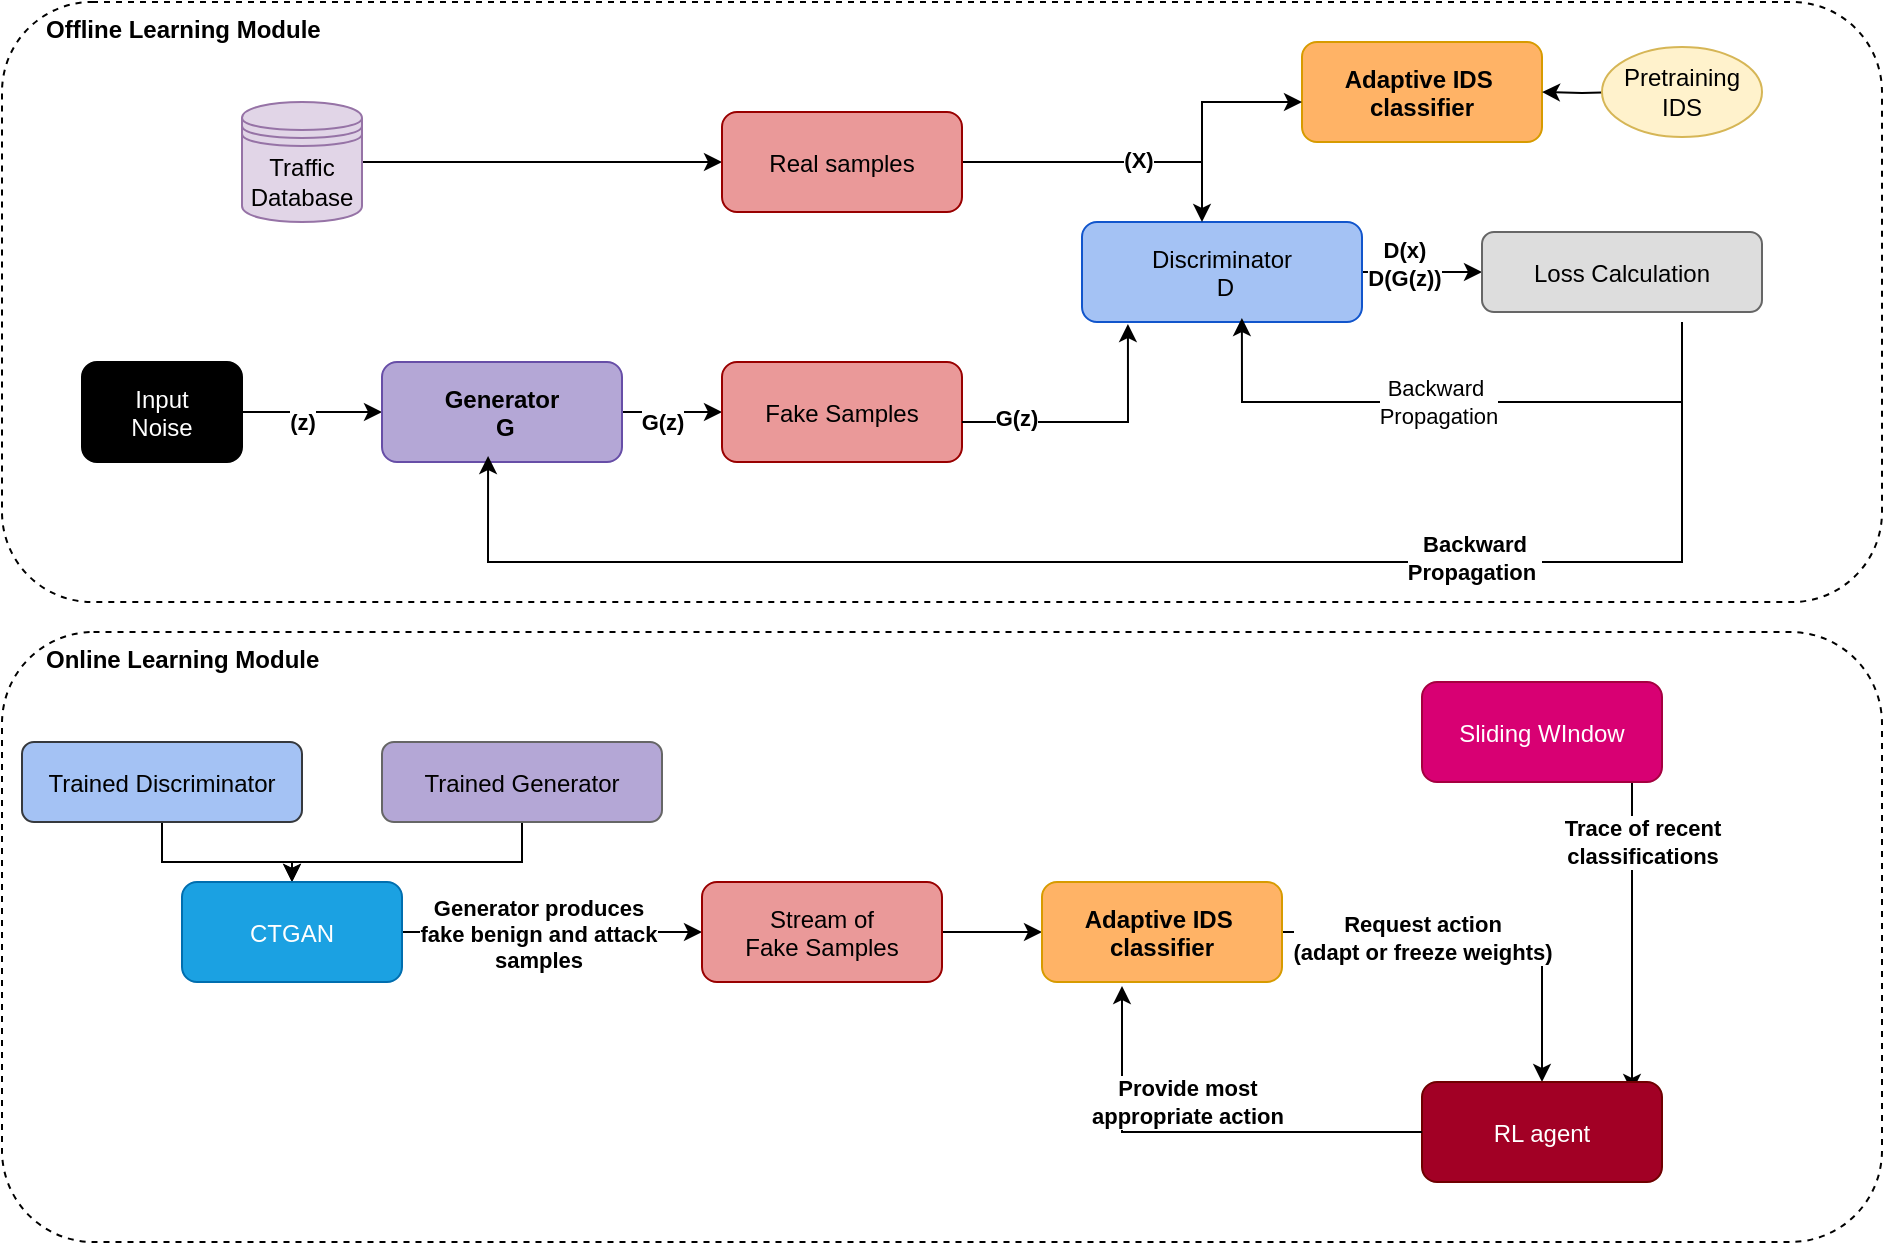 <mxfile version="27.2.0" pages="2">
  <diagram id="page1" name="IDS + CTGAN Architecture">
    <mxGraphModel dx="872" dy="431" grid="1" gridSize="10" guides="1" tooltips="1" connect="1" arrows="1" fold="1" page="1" pageScale="1" pageWidth="1600" pageHeight="1200" math="0" shadow="0">
      <root>
        <mxCell id="0" />
        <mxCell id="1" parent="0" />
        <mxCell id="t3-W-BU6V8NNKBP7q3ZB-20" value="" style="rounded=1;dashed=1;fillColor=none;strokeColor=#000000;" parent="1" vertex="1">
          <mxGeometry x="40" y="345" width="940" height="305" as="geometry" />
        </mxCell>
        <mxCell id="boxIDS" value="" style="rounded=1;dashed=1;fillColor=none;strokeColor=#000000;" parent="1" vertex="1">
          <mxGeometry x="40" y="30" width="940" height="300" as="geometry" />
        </mxCell>
        <mxCell id="labIDS" value="Offline Learning Module" style="text;html=1;fontStyle=1;fillColor=none;strokeColor=none;" parent="1" vertex="1">
          <mxGeometry x="60" y="30" width="100" height="20" as="geometry" />
        </mxCell>
        <mxCell id="ids" value="Adaptive IDS &#xa;classifier" style="rounded=1;fillColor=#ffb366;strokeColor=#d79b00;fontStyle=1;" parent="1" vertex="1">
          <mxGeometry x="690" y="50" width="120" height="50" as="geometry" />
        </mxCell>
        <mxCell id="4" style="endArrow=block;" parent="1" edge="1">
          <mxGeometry relative="1" as="geometry" />
        </mxCell>
        <mxCell id="8kCb_KNf4K_WgnJwePz0-16" value="" style="edgeStyle=orthogonalEdgeStyle;rounded=0;orthogonalLoop=1;jettySize=auto;html=1;" parent="1" source="8kCb_KNf4K_WgnJwePz0-12" target="8kCb_KNf4K_WgnJwePz0-13" edge="1">
          <mxGeometry relative="1" as="geometry" />
        </mxCell>
        <mxCell id="8kCb_KNf4K_WgnJwePz0-20" value="&lt;b&gt;(z)&lt;/b&gt;" style="edgeLabel;html=1;align=center;verticalAlign=middle;resizable=0;points=[];" parent="8kCb_KNf4K_WgnJwePz0-16" vertex="1" connectable="0">
          <mxGeometry x="-0.1" y="-2" relative="1" as="geometry">
            <mxPoint x="-2" y="3" as="offset" />
          </mxGeometry>
        </mxCell>
        <mxCell id="8kCb_KNf4K_WgnJwePz0-12" value="Input&#xa;Noise" style="rounded=1;fillColor=#000000;fontColor=#ffffff;" parent="1" vertex="1">
          <mxGeometry x="80" y="210" width="80" height="50" as="geometry" />
        </mxCell>
        <mxCell id="8kCb_KNf4K_WgnJwePz0-21" value="" style="edgeStyle=orthogonalEdgeStyle;rounded=0;orthogonalLoop=1;jettySize=auto;html=1;" parent="1" source="8kCb_KNf4K_WgnJwePz0-13" target="8kCb_KNf4K_WgnJwePz0-14" edge="1">
          <mxGeometry relative="1" as="geometry" />
        </mxCell>
        <mxCell id="8kCb_KNf4K_WgnJwePz0-23" value="&lt;b&gt;G(z)&lt;/b&gt;" style="edgeLabel;html=1;align=center;verticalAlign=middle;resizable=0;points=[];" parent="8kCb_KNf4K_WgnJwePz0-21" vertex="1" connectable="0">
          <mxGeometry x="-0.05" y="-1" relative="1" as="geometry">
            <mxPoint x="-4" y="4" as="offset" />
          </mxGeometry>
        </mxCell>
        <mxCell id="8kCb_KNf4K_WgnJwePz0-13" value="Generator&#xa; G" style="rounded=1;fillColor=#b4a7d6;strokeColor=#674ea7;fontStyle=1;" parent="1" vertex="1">
          <mxGeometry x="230" y="210" width="120" height="50" as="geometry" />
        </mxCell>
        <mxCell id="8kCb_KNf4K_WgnJwePz0-14" value="Fake Samples" style="rounded=1;fillColor=#ea9999;strokeColor=#990000;" parent="1" vertex="1">
          <mxGeometry x="400" y="210" width="120" height="50" as="geometry" />
        </mxCell>
        <mxCell id="8kCb_KNf4K_WgnJwePz0-43" value="" style="edgeStyle=orthogonalEdgeStyle;rounded=0;orthogonalLoop=1;jettySize=auto;html=1;" parent="1" source="8kCb_KNf4K_WgnJwePz0-15" target="8kCb_KNf4K_WgnJwePz0-42" edge="1">
          <mxGeometry relative="1" as="geometry" />
        </mxCell>
        <mxCell id="8kCb_KNf4K_WgnJwePz0-44" value="&lt;b&gt;D(x)&lt;/b&gt;&lt;div&gt;&lt;b&gt;D(G(z))&lt;/b&gt;&lt;/div&gt;" style="edgeLabel;html=1;align=center;verticalAlign=middle;resizable=0;points=[];" parent="8kCb_KNf4K_WgnJwePz0-43" vertex="1" connectable="0">
          <mxGeometry x="-0.3" y="4" relative="1" as="geometry">
            <mxPoint as="offset" />
          </mxGeometry>
        </mxCell>
        <mxCell id="8kCb_KNf4K_WgnJwePz0-15" value="Discriminator&#xa; D" style="rounded=1;fillColor=#a4c2f4;strokeColor=#1155cc;" parent="1" vertex="1">
          <mxGeometry x="580" y="140" width="140" height="50" as="geometry" />
        </mxCell>
        <mxCell id="8kCb_KNf4K_WgnJwePz0-26" value="" style="edgeStyle=orthogonalEdgeStyle;rounded=0;orthogonalLoop=1;jettySize=auto;html=1;" parent="1" source="8kCb_KNf4K_WgnJwePz0-24" target="8kCb_KNf4K_WgnJwePz0-25" edge="1">
          <mxGeometry relative="1" as="geometry" />
        </mxCell>
        <mxCell id="8kCb_KNf4K_WgnJwePz0-24" value="Traffic&lt;div&gt;Database&lt;/div&gt;" style="shape=datastore;whiteSpace=wrap;html=1;fillColor=#e1d5e7;strokeColor=#9673a6;" parent="1" vertex="1">
          <mxGeometry x="160" y="80" width="60" height="60" as="geometry" />
        </mxCell>
        <mxCell id="8kCb_KNf4K_WgnJwePz0-27" value="" style="edgeStyle=orthogonalEdgeStyle;rounded=0;orthogonalLoop=1;jettySize=auto;html=1;" parent="1" source="8kCb_KNf4K_WgnJwePz0-25" target="8kCb_KNf4K_WgnJwePz0-15" edge="1">
          <mxGeometry relative="1" as="geometry">
            <Array as="points">
              <mxPoint x="640" y="110" />
            </Array>
          </mxGeometry>
        </mxCell>
        <mxCell id="8kCb_KNf4K_WgnJwePz0-31" value="&lt;b&gt;&lt;font&gt;(X)&lt;/font&gt;&lt;/b&gt;" style="edgeLabel;html=1;align=center;verticalAlign=middle;resizable=0;points=[];" parent="8kCb_KNf4K_WgnJwePz0-27" vertex="1" connectable="0">
          <mxGeometry x="0.173" y="1" relative="1" as="geometry">
            <mxPoint as="offset" />
          </mxGeometry>
        </mxCell>
        <mxCell id="8kCb_KNf4K_WgnJwePz0-25" value="Real samples" style="rounded=1;fillColor=#ea9999;strokeColor=#990000;" parent="1" vertex="1">
          <mxGeometry x="400" y="85" width="120" height="50" as="geometry" />
        </mxCell>
        <mxCell id="8kCb_KNf4K_WgnJwePz0-30" value="" style="endArrow=classic;html=1;rounded=0;entryX=0.164;entryY=1.02;entryDx=0;entryDy=0;entryPerimeter=0;" parent="1" target="8kCb_KNf4K_WgnJwePz0-15" edge="1">
          <mxGeometry width="50" height="50" relative="1" as="geometry">
            <mxPoint x="520" y="240" as="sourcePoint" />
            <mxPoint x="570" y="190" as="targetPoint" />
            <Array as="points">
              <mxPoint x="603" y="240" />
            </Array>
          </mxGeometry>
        </mxCell>
        <mxCell id="8kCb_KNf4K_WgnJwePz0-32" value="&lt;b&gt;G(z)&lt;/b&gt;" style="edgeLabel;html=1;align=center;verticalAlign=middle;resizable=0;points=[];" parent="8kCb_KNf4K_WgnJwePz0-30" vertex="1" connectable="0">
          <mxGeometry x="0.127" y="2" relative="1" as="geometry">
            <mxPoint x="-48" as="offset" />
          </mxGeometry>
        </mxCell>
        <mxCell id="8kCb_KNf4K_WgnJwePz0-42" value="Loss Calculation" style="rounded=1;fillColor=#dddddd;strokeColor=#666666;" parent="1" vertex="1">
          <mxGeometry x="780" y="145" width="140" height="40" as="geometry" />
        </mxCell>
        <mxCell id="8kCb_KNf4K_WgnJwePz0-47" value="" style="endArrow=classic;html=1;rounded=0;entryX=0;entryY=0.6;entryDx=0;entryDy=0;entryPerimeter=0;" parent="1" target="ids" edge="1">
          <mxGeometry width="50" height="50" relative="1" as="geometry">
            <mxPoint x="640" y="110" as="sourcePoint" />
            <mxPoint x="690" y="60" as="targetPoint" />
            <Array as="points">
              <mxPoint x="640" y="80" />
            </Array>
          </mxGeometry>
        </mxCell>
        <mxCell id="8kCb_KNf4K_WgnJwePz0-49" value="" style="edgeStyle=orthogonalEdgeStyle;rounded=0;orthogonalLoop=1;jettySize=auto;html=1;" parent="1" target="ids" edge="1">
          <mxGeometry relative="1" as="geometry">
            <mxPoint x="850" y="75" as="sourcePoint" />
          </mxGeometry>
        </mxCell>
        <mxCell id="8kCb_KNf4K_WgnJwePz0-50" value="" style="endArrow=classic;html=1;rounded=0;entryX=0.442;entryY=0.94;entryDx=0;entryDy=0;entryPerimeter=0;" parent="1" target="8kCb_KNf4K_WgnJwePz0-13" edge="1">
          <mxGeometry width="50" height="50" relative="1" as="geometry">
            <mxPoint x="880" y="190" as="sourcePoint" />
            <mxPoint x="610" y="260" as="targetPoint" />
            <Array as="points">
              <mxPoint x="880" y="310" />
              <mxPoint x="283" y="310" />
            </Array>
          </mxGeometry>
        </mxCell>
        <mxCell id="8kCb_KNf4K_WgnJwePz0-51" value="&lt;b&gt;Backward&lt;/b&gt;&lt;div&gt;&lt;b&gt;Propagation&amp;nbsp;&lt;/b&gt;&lt;/div&gt;" style="edgeLabel;html=1;align=center;verticalAlign=middle;resizable=0;points=[];" parent="8kCb_KNf4K_WgnJwePz0-50" vertex="1" connectable="0">
          <mxGeometry x="-0.417" y="-2" relative="1" as="geometry">
            <mxPoint as="offset" />
          </mxGeometry>
        </mxCell>
        <mxCell id="8kCb_KNf4K_WgnJwePz0-52" value="" style="endArrow=classic;html=1;rounded=0;entryX=0.571;entryY=0.96;entryDx=0;entryDy=0;entryPerimeter=0;" parent="1" target="8kCb_KNf4K_WgnJwePz0-15" edge="1">
          <mxGeometry width="50" height="50" relative="1" as="geometry">
            <mxPoint x="880" y="230" as="sourcePoint" />
            <mxPoint x="690" y="210" as="targetPoint" />
            <Array as="points">
              <mxPoint x="660" y="230" />
            </Array>
          </mxGeometry>
        </mxCell>
        <mxCell id="fAszUFgawFRJL8DUQpxN-4" value="Backward&amp;nbsp;&lt;div&gt;Propagation&lt;/div&gt;" style="edgeLabel;html=1;align=center;verticalAlign=middle;resizable=0;points=[];" vertex="1" connectable="0" parent="8kCb_KNf4K_WgnJwePz0-52">
          <mxGeometry x="-0.069" relative="1" as="geometry">
            <mxPoint as="offset" />
          </mxGeometry>
        </mxCell>
        <mxCell id="t3-W-BU6V8NNKBP7q3ZB-7" value="" style="edgeStyle=orthogonalEdgeStyle;rounded=0;orthogonalLoop=1;jettySize=auto;html=1;" parent="1" source="t3-W-BU6V8NNKBP7q3ZB-4" target="t3-W-BU6V8NNKBP7q3ZB-6" edge="1">
          <mxGeometry relative="1" as="geometry" />
        </mxCell>
        <mxCell id="t3-W-BU6V8NNKBP7q3ZB-4" value="Trained Discriminator" style="rounded=1;fillColor=#A4C2F4;strokeColor=#36393d;" parent="1" vertex="1">
          <mxGeometry x="50" y="400" width="140" height="40" as="geometry" />
        </mxCell>
        <mxCell id="t3-W-BU6V8NNKBP7q3ZB-8" value="" style="edgeStyle=orthogonalEdgeStyle;rounded=0;orthogonalLoop=1;jettySize=auto;html=1;" parent="1" source="t3-W-BU6V8NNKBP7q3ZB-5" target="t3-W-BU6V8NNKBP7q3ZB-6" edge="1">
          <mxGeometry relative="1" as="geometry">
            <Array as="points">
              <mxPoint x="300" y="460" />
              <mxPoint x="185" y="460" />
            </Array>
          </mxGeometry>
        </mxCell>
        <mxCell id="t3-W-BU6V8NNKBP7q3ZB-5" value="Trained Generator" style="rounded=1;fillColor=#B4A7D6;strokeColor=#666666;" parent="1" vertex="1">
          <mxGeometry x="230" y="400" width="140" height="40" as="geometry" />
        </mxCell>
        <mxCell id="t3-W-BU6V8NNKBP7q3ZB-10" value="" style="edgeStyle=orthogonalEdgeStyle;rounded=0;orthogonalLoop=1;jettySize=auto;html=1;" parent="1" source="t3-W-BU6V8NNKBP7q3ZB-6" target="t3-W-BU6V8NNKBP7q3ZB-9" edge="1">
          <mxGeometry relative="1" as="geometry" />
        </mxCell>
        <mxCell id="t3-W-BU6V8NNKBP7q3ZB-22" value="&lt;b&gt;&lt;font&gt;Generator produces&lt;br&gt;fake benign and attack&lt;/font&gt;&lt;/b&gt;&lt;div&gt;&lt;b&gt;&lt;font&gt;samples&lt;/font&gt;&lt;/b&gt;&lt;/div&gt;" style="edgeLabel;html=1;align=center;verticalAlign=middle;resizable=0;points=[];" parent="t3-W-BU6V8NNKBP7q3ZB-10" vertex="1" connectable="0">
          <mxGeometry x="-0.1" y="-1" relative="1" as="geometry">
            <mxPoint as="offset" />
          </mxGeometry>
        </mxCell>
        <mxCell id="t3-W-BU6V8NNKBP7q3ZB-6" value="CTGAN" style="rounded=1;fillColor=#1ba1e2;fontColor=#ffffff;strokeColor=#006EAF;" parent="1" vertex="1">
          <mxGeometry x="130" y="470" width="110" height="50" as="geometry" />
        </mxCell>
        <mxCell id="t3-W-BU6V8NNKBP7q3ZB-12" value="" style="edgeStyle=orthogonalEdgeStyle;rounded=0;orthogonalLoop=1;jettySize=auto;html=1;" parent="1" source="t3-W-BU6V8NNKBP7q3ZB-9" target="t3-W-BU6V8NNKBP7q3ZB-11" edge="1">
          <mxGeometry relative="1" as="geometry" />
        </mxCell>
        <mxCell id="t3-W-BU6V8NNKBP7q3ZB-9" value="Stream of&#xa;Fake Samples" style="rounded=1;fillColor=#ea9999;strokeColor=#990000;" parent="1" vertex="1">
          <mxGeometry x="390" y="470" width="120" height="50" as="geometry" />
        </mxCell>
        <mxCell id="t3-W-BU6V8NNKBP7q3ZB-18" value="" style="edgeStyle=orthogonalEdgeStyle;rounded=0;orthogonalLoop=1;jettySize=auto;html=1;" parent="1" source="t3-W-BU6V8NNKBP7q3ZB-11" target="t3-W-BU6V8NNKBP7q3ZB-14" edge="1">
          <mxGeometry relative="1" as="geometry" />
        </mxCell>
        <mxCell id="t3-W-BU6V8NNKBP7q3ZB-24" value="&lt;b&gt;Request action&lt;/b&gt;&lt;div&gt;&lt;b&gt;(adapt or freeze weights)&lt;/b&gt;&lt;/div&gt;" style="edgeLabel;html=1;align=center;verticalAlign=middle;resizable=0;points=[];" parent="t3-W-BU6V8NNKBP7q3ZB-18" vertex="1" connectable="0">
          <mxGeometry x="0.072" y="2" relative="1" as="geometry">
            <mxPoint x="-40" y="5" as="offset" />
          </mxGeometry>
        </mxCell>
        <mxCell id="t3-W-BU6V8NNKBP7q3ZB-11" value="Adaptive IDS &#xa;classifier" style="rounded=1;fillColor=#ffb366;strokeColor=#d79b00;fontStyle=1;" parent="1" vertex="1">
          <mxGeometry x="560" y="470" width="120" height="50" as="geometry" />
        </mxCell>
        <mxCell id="t3-W-BU6V8NNKBP7q3ZB-17" value="" style="edgeStyle=orthogonalEdgeStyle;rounded=0;orthogonalLoop=1;jettySize=auto;html=1;entryX=0.875;entryY=0.1;entryDx=0;entryDy=0;entryPerimeter=0;" parent="1" source="t3-W-BU6V8NNKBP7q3ZB-13" target="t3-W-BU6V8NNKBP7q3ZB-14" edge="1">
          <mxGeometry relative="1" as="geometry">
            <Array as="points">
              <mxPoint x="855" y="460" />
              <mxPoint x="855" y="460" />
            </Array>
          </mxGeometry>
        </mxCell>
        <mxCell id="t3-W-BU6V8NNKBP7q3ZB-23" value="&lt;b&gt;Trace of recent&lt;/b&gt;&lt;div&gt;&lt;b&gt;classifications&lt;/b&gt;&lt;/div&gt;" style="edgeLabel;html=1;align=center;verticalAlign=middle;resizable=0;points=[];" parent="t3-W-BU6V8NNKBP7q3ZB-17" vertex="1" connectable="0">
          <mxGeometry x="0.106" relative="1" as="geometry">
            <mxPoint x="5" y="-56" as="offset" />
          </mxGeometry>
        </mxCell>
        <mxCell id="t3-W-BU6V8NNKBP7q3ZB-13" value="Sliding WIndow" style="rounded=1;fillColor=#d80073;strokeColor=#A50040;fontColor=#ffffff;" parent="1" vertex="1">
          <mxGeometry x="750" y="370" width="120" height="50" as="geometry" />
        </mxCell>
        <mxCell id="t3-W-BU6V8NNKBP7q3ZB-14" value="RL agent" style="rounded=1;fillColor=#a20025;strokeColor=#6F0000;fontColor=#ffffff;" parent="1" vertex="1">
          <mxGeometry x="750" y="570" width="120" height="50" as="geometry" />
        </mxCell>
        <mxCell id="t3-W-BU6V8NNKBP7q3ZB-19" value="" style="endArrow=classic;html=1;rounded=0;exitX=0;exitY=0.5;exitDx=0;exitDy=0;" parent="1" source="t3-W-BU6V8NNKBP7q3ZB-14" edge="1">
          <mxGeometry width="50" height="50" relative="1" as="geometry">
            <mxPoint x="490" y="600" as="sourcePoint" />
            <mxPoint x="600" y="522" as="targetPoint" />
            <Array as="points">
              <mxPoint x="600" y="595" />
            </Array>
          </mxGeometry>
        </mxCell>
        <mxCell id="t3-W-BU6V8NNKBP7q3ZB-25" value="&lt;b&gt;Provide most&amp;nbsp;&lt;/b&gt;&lt;div&gt;&lt;b&gt;appropriate action&amp;nbsp;&lt;/b&gt;&lt;/div&gt;" style="edgeLabel;html=1;align=center;verticalAlign=middle;resizable=0;points=[];" parent="t3-W-BU6V8NNKBP7q3ZB-19" vertex="1" connectable="0">
          <mxGeometry x="0.041" relative="1" as="geometry">
            <mxPoint y="-15" as="offset" />
          </mxGeometry>
        </mxCell>
        <mxCell id="t3-W-BU6V8NNKBP7q3ZB-21" value="Online Learning Module" style="text;html=1;fontStyle=1;fillColor=none;strokeColor=none;" parent="1" vertex="1">
          <mxGeometry x="60" y="345" width="100" height="20" as="geometry" />
        </mxCell>
        <mxCell id="fAszUFgawFRJL8DUQpxN-6" value="Pretraining&lt;div&gt;IDS&lt;/div&gt;" style="ellipse;whiteSpace=wrap;html=1;fillColor=#fff2cc;strokeColor=#d6b656;" vertex="1" parent="1">
          <mxGeometry x="840" y="52.5" width="80" height="45" as="geometry" />
        </mxCell>
      </root>
    </mxGraphModel>
  </diagram>
  <diagram id="KX8tMPdGqFjX7cJ3U-cG" name="Page-2">
    <mxGraphModel dx="872" dy="431" grid="1" gridSize="10" guides="1" tooltips="1" connect="1" arrows="1" fold="1" page="1" pageScale="1" pageWidth="827" pageHeight="1169" math="0" shadow="0">
      <root>
        <mxCell id="0" />
        <mxCell id="1" parent="0" />
        <mxCell id="4LsEy1wEaaYIPvMXNF_o-7" value="" style="edgeStyle=orthogonalEdgeStyle;rounded=0;orthogonalLoop=1;jettySize=auto;html=1;" edge="1" parent="1" source="4LsEy1wEaaYIPvMXNF_o-1" target="4LsEy1wEaaYIPvMXNF_o-2">
          <mxGeometry relative="1" as="geometry" />
        </mxCell>
        <mxCell id="4LsEy1wEaaYIPvMXNF_o-1" value="&lt;b&gt;Traffic&lt;/b&gt;&lt;div&gt;&lt;b&gt;Dataset&lt;/b&gt;&lt;/div&gt;" style="shape=datastore;whiteSpace=wrap;html=1;fillColor=#e1d5e7;strokeColor=#9673a6;" vertex="1" parent="1">
          <mxGeometry x="100" y="160" width="60" height="70" as="geometry" />
        </mxCell>
        <mxCell id="4LsEy1wEaaYIPvMXNF_o-8" value="" style="edgeStyle=orthogonalEdgeStyle;rounded=0;orthogonalLoop=1;jettySize=auto;html=1;" edge="1" parent="1" source="4LsEy1wEaaYIPvMXNF_o-2" target="4LsEy1wEaaYIPvMXNF_o-3">
          <mxGeometry relative="1" as="geometry" />
        </mxCell>
        <mxCell id="4LsEy1wEaaYIPvMXNF_o-2" value="&lt;b&gt;Class-Balanced Sampling&lt;/b&gt;" style="rounded=0;whiteSpace=wrap;html=1;fillColor=#fad7ac;strokeColor=#b46504;" vertex="1" parent="1">
          <mxGeometry x="220" y="165" width="120" height="60" as="geometry" />
        </mxCell>
        <mxCell id="4LsEy1wEaaYIPvMXNF_o-9" value="" style="edgeStyle=orthogonalEdgeStyle;rounded=0;orthogonalLoop=1;jettySize=auto;html=1;" edge="1" parent="1" source="4LsEy1wEaaYIPvMXNF_o-3" target="4LsEy1wEaaYIPvMXNF_o-5">
          <mxGeometry relative="1" as="geometry" />
        </mxCell>
        <mxCell id="4LsEy1wEaaYIPvMXNF_o-3" value="&lt;b&gt;Feature Significance Selection&lt;/b&gt;" style="rounded=0;whiteSpace=wrap;html=1;fillColor=#76608a;fontColor=#ffffff;strokeColor=#432D57;" vertex="1" parent="1">
          <mxGeometry x="400" y="165" width="140" height="60" as="geometry" />
        </mxCell>
        <mxCell id="4LsEy1wEaaYIPvMXNF_o-11" value="" style="edgeStyle=orthogonalEdgeStyle;rounded=0;orthogonalLoop=1;jettySize=auto;html=1;" edge="1" parent="1" source="4LsEy1wEaaYIPvMXNF_o-4" target="4LsEy1wEaaYIPvMXNF_o-6">
          <mxGeometry relative="1" as="geometry" />
        </mxCell>
        <mxCell id="4LsEy1wEaaYIPvMXNF_o-4" value="&lt;b&gt;Scaling and Encoding&lt;/b&gt;" style="rounded=0;whiteSpace=wrap;html=1;fillColor=#b0e3e6;strokeColor=#0e8088;" vertex="1" parent="1">
          <mxGeometry x="220" y="280" width="120" height="60" as="geometry" />
        </mxCell>
        <mxCell id="4LsEy1wEaaYIPvMXNF_o-10" value="" style="edgeStyle=orthogonalEdgeStyle;rounded=0;orthogonalLoop=1;jettySize=auto;html=1;" edge="1" parent="1" source="4LsEy1wEaaYIPvMXNF_o-5" target="4LsEy1wEaaYIPvMXNF_o-4">
          <mxGeometry relative="1" as="geometry" />
        </mxCell>
        <mxCell id="4LsEy1wEaaYIPvMXNF_o-5" value="&lt;b&gt;Redundancy Pruning&lt;/b&gt;" style="rounded=0;whiteSpace=wrap;html=1;fillColor=#6d8764;fontColor=#ffffff;strokeColor=#3A5431;" vertex="1" parent="1">
          <mxGeometry x="410" y="280" width="120" height="60" as="geometry" />
        </mxCell>
        <mxCell id="4LsEy1wEaaYIPvMXNF_o-6" value="&lt;b&gt;Prepared&lt;/b&gt;&lt;div&gt;&lt;b&gt;Dataset&lt;/b&gt;&lt;/div&gt;" style="shape=datastore;whiteSpace=wrap;html=1;fillColor=#e1d5e7;strokeColor=#9673a6;" vertex="1" parent="1">
          <mxGeometry x="100" y="275" width="60" height="70" as="geometry" />
        </mxCell>
      </root>
    </mxGraphModel>
  </diagram>
</mxfile>
